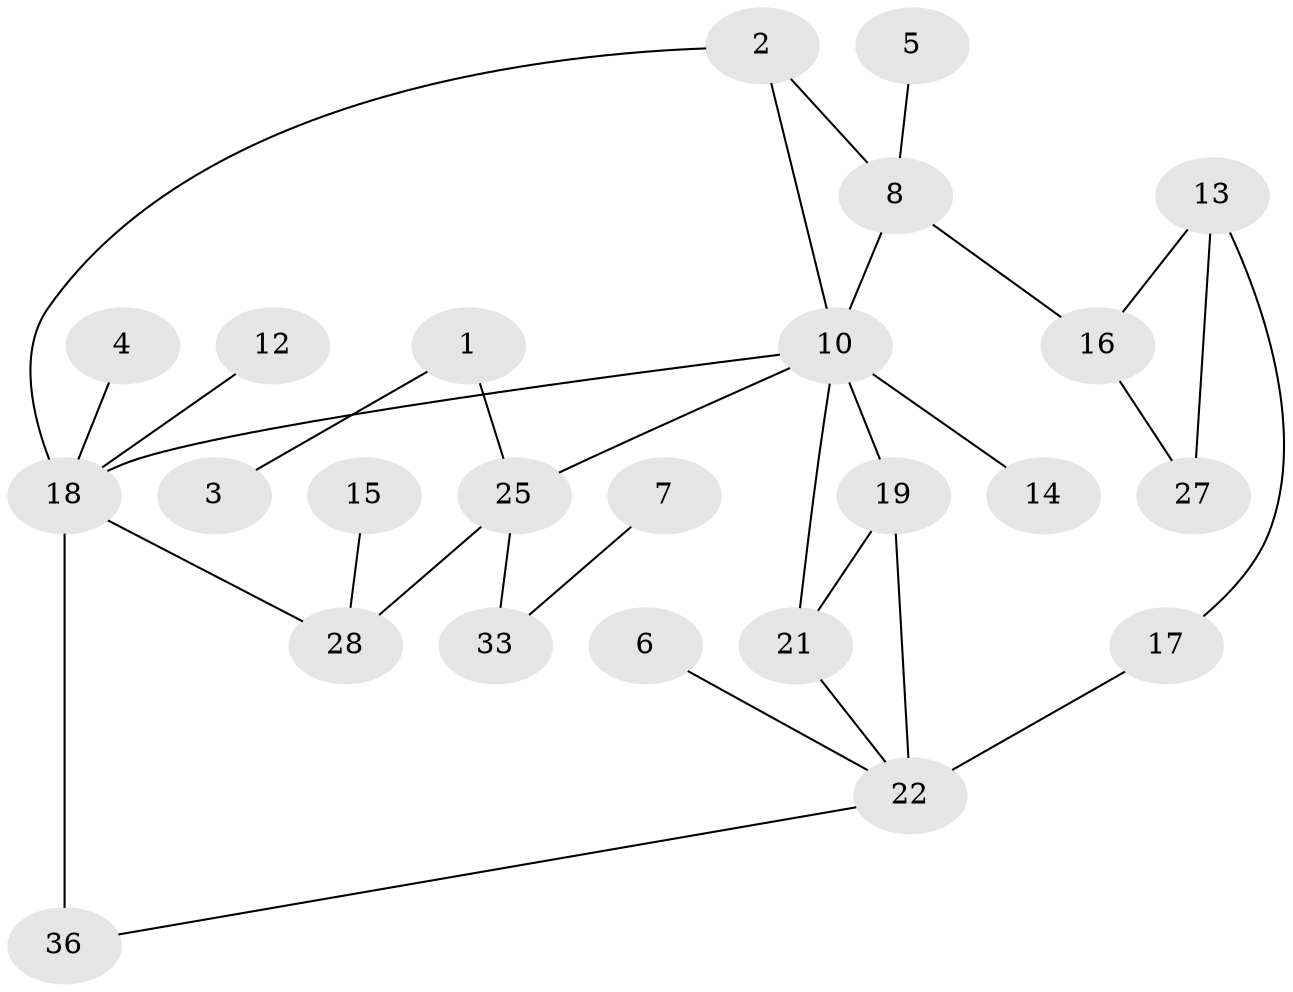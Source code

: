 // original degree distribution, {3: 0.13978494623655913, 1: 0.2903225806451613, 2: 0.3225806451612903, 5: 0.043010752688172046, 0: 0.12903225806451613, 4: 0.053763440860215055, 6: 0.021505376344086023}
// Generated by graph-tools (version 1.1) at 2025/47/03/04/25 22:47:59]
// undirected, 24 vertices, 31 edges
graph export_dot {
  node [color=gray90,style=filled];
  1;
  2;
  3;
  4;
  5;
  6;
  7;
  8;
  10;
  12;
  13;
  14;
  15;
  16;
  17;
  18;
  19;
  21;
  22;
  25;
  27;
  28;
  33;
  36;
  1 -- 3 [weight=1.0];
  1 -- 25 [weight=1.0];
  2 -- 8 [weight=1.0];
  2 -- 10 [weight=1.0];
  2 -- 18 [weight=1.0];
  4 -- 18 [weight=1.0];
  5 -- 8 [weight=1.0];
  6 -- 22 [weight=1.0];
  7 -- 33 [weight=1.0];
  8 -- 10 [weight=1.0];
  8 -- 16 [weight=1.0];
  10 -- 14 [weight=2.0];
  10 -- 18 [weight=1.0];
  10 -- 19 [weight=1.0];
  10 -- 21 [weight=1.0];
  10 -- 25 [weight=1.0];
  12 -- 18 [weight=1.0];
  13 -- 16 [weight=1.0];
  13 -- 17 [weight=1.0];
  13 -- 27 [weight=1.0];
  15 -- 28 [weight=1.0];
  16 -- 27 [weight=1.0];
  17 -- 22 [weight=1.0];
  18 -- 28 [weight=1.0];
  18 -- 36 [weight=3.0];
  19 -- 21 [weight=1.0];
  19 -- 22 [weight=3.0];
  21 -- 22 [weight=1.0];
  22 -- 36 [weight=1.0];
  25 -- 28 [weight=1.0];
  25 -- 33 [weight=1.0];
}

